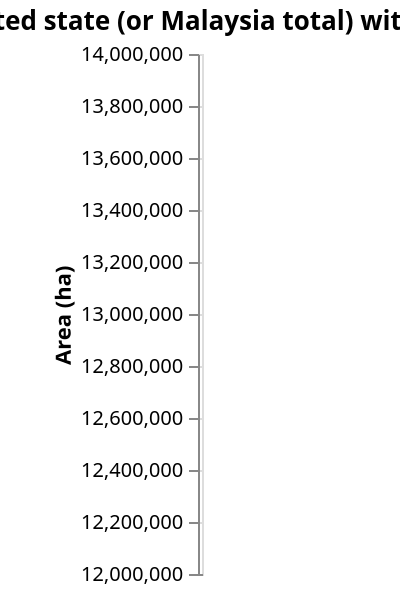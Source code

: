 {
  "$schema": "https://vega.github.io/schema/vega-lite/v5.json",
  "width": "container",
  "height": 260,
  "title": "Trend — Selected state (or Malaysia total) with year marker",
  "data": { "name": "history" },
  "params": [
    { 
      "name": "sel_state", 
      "value": "All",
      "bind": {
        "input": "select",
        "name": "State: ",
        "options": [
          "All",
          "Johor",
          "Kedah", 
          "Kelantan",
          "Kuala Lumpur",
          "Labuan",
          "Melaka",
          "Negeri Sembilan",
          "Pahang",
          "Perak",
          "Perlis",
          "Pulau Pinang",
          "Putrajaya",
          "Sabah",
          "Sarawak",
          "Selangor",
          "Terengganu"
        ]
      }
    },
    { "name": "yr", "value": 2021, "bind": { "input": "range", "min": 2003, "max": 2021, "step": 1 } }
  ],
  "transform": [
    { "calculate": "year(datum.year)", "as": "year_num" },
    { "calculate": "toNumber(datum.prf_ha)", "as": "area_num" },
    { "filter": "isFinite(datum.year_num) && isFinite(datum.area_num)" },
    { "filter": "sel_state == 'All' || datum.region == sel_state" },
    { "aggregate": [ { "op": "sum", "field": "area_num", "as": "area_sum" } ], "groupby": ["year_num"] }
  ],
  "layer": [
    {
      "mark": { "type": "line" },
      "encoding": {
        "x": {
          "field": "year_num",
          "type": "quantitative",
          "axis": { "title": null, "tickCount": 10, "format": "d" },
          "sort": "ascending"
        },
        "y": { 
          "field": "area_sum", 
          "type": "quantitative", 
          "title": "Area (ha)",
          "scale": { "domain": [12000000, 14000000] }
        },
        "tooltip": [
          { "field": "year_num", "type": "quantitative", "title": "Year", "format": "d" },
          { "field": "area_sum", "type": "quantitative", "title": "Area (ha)", "format": "," }
        ]
      }
    },
    {
      "transform": [ { "filter": "datum.year_num == yr" } ],
      "mark": { "type": "rule", "color": "#9a3412", "strokeDash": [6, 4] },
      "encoding": { "x": { "field": "year_num", "type": "quantitative" } }
    },
    {
      "transform": [
        { "filter": "datum.year_num == yr" },
        { "calculate": "'Year '+datum.year_num+': '+format(datum.area_sum, ',')+' ha'", "as": "label" }
      ],
      "mark": { "type": "text", "align": "left", "dx": 6, "dy": -6, "color": "#9a3412" },
      "encoding": {
        "x": { "field": "year_num", "type": "quantitative" },
        "y": { "field": "area_sum", "type": "quantitative" },
        "text": { "field": "label" }
      }
    }
  ]
}


